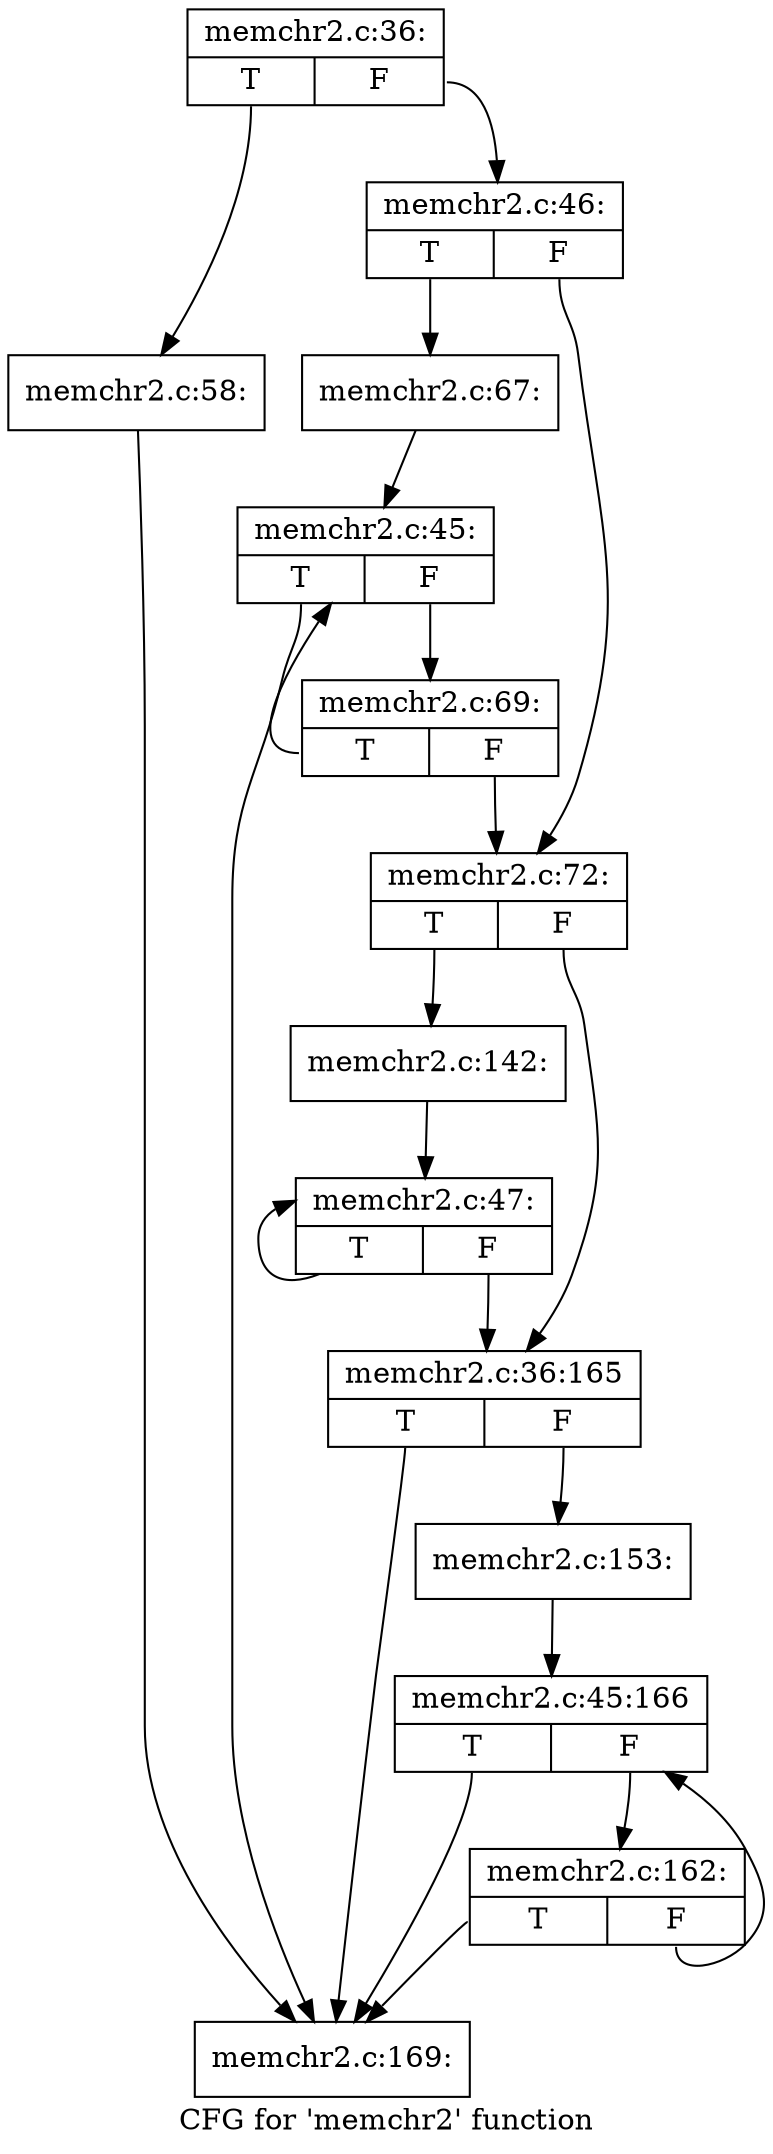 digraph "CFG for 'memchr2' function" {
	label="CFG for 'memchr2' function";

	Node0xc1e7830 [shape=record,label="{memchr2.c:36:|{<s0>T|<s1>F}}"];
	Node0xc1e7830:s0 -> Node0xc2d02f0;
	Node0xc1e7830:s1 -> Node0xc2d0340;
	Node0xc2d02f0 [shape=record,label="{memchr2.c:58:}"];
	Node0xc2d02f0 -> Node0xc2d15f0;
	Node0xc2d0340 [shape=record,label="{memchr2.c:46:|{<s0>T|<s1>F}}"];
	Node0xc2d0340:s0 -> Node0xc2cfbf0;
	Node0xc2d0340:s1 -> Node0xc2d1ba0;
	Node0xc2cfbf0 [shape=record,label="{memchr2.c:67:}"];
	Node0xc2cfbf0 -> Node0xc2d0f20;
	Node0xc2d0f20 [shape=record,label="{memchr2.c:45:|{<s0>T|<s1>F}}"];
	Node0xc2d0f20:s0 -> Node0xc2d15f0;
	Node0xc2d0f20:s1 -> Node0xc2d2910;
	Node0xc2d2910 [shape=record,label="{memchr2.c:69:|{<s0>T|<s1>F}}"];
	Node0xc2d2910:s0 -> Node0xc2d0f20;
	Node0xc2d2910:s1 -> Node0xc2d1ba0;
	Node0xc2d1ba0 [shape=record,label="{memchr2.c:72:|{<s0>T|<s1>F}}"];
	Node0xc2d1ba0:s0 -> Node0xc2cbc20;
	Node0xc2d1ba0:s1 -> Node0xc2ca220;
	Node0xc2cbc20 [shape=record,label="{memchr2.c:142:}"];
	Node0xc2cbc20 -> Node0xc2ca480;
	Node0xc2ca480 [shape=record,label="{memchr2.c:47:|{<s0>T|<s1>F}}"];
	Node0xc2ca480:s0 -> Node0xc2ca480;
	Node0xc2ca480:s1 -> Node0xc2ca220;
	Node0xc2ca220 [shape=record,label="{memchr2.c:36:165|{<s0>T|<s1>F}}"];
	Node0xc2ca220:s0 -> Node0xc2d15f0;
	Node0xc2ca220:s1 -> Node0xc2dd460;
	Node0xc2dd460 [shape=record,label="{memchr2.c:153:}"];
	Node0xc2dd460 -> Node0xc2d5b20;
	Node0xc2d5b20 [shape=record,label="{memchr2.c:45:166|{<s0>T|<s1>F}}"];
	Node0xc2d5b20:s0 -> Node0xc2d15f0;
	Node0xc2d5b20:s1 -> Node0xc2d4240;
	Node0xc2d4240 [shape=record,label="{memchr2.c:162:|{<s0>T|<s1>F}}"];
	Node0xc2d4240:s0 -> Node0xc2d15f0;
	Node0xc2d4240:s1 -> Node0xc2d5b20;
	Node0xc2d15f0 [shape=record,label="{memchr2.c:169:}"];
}

